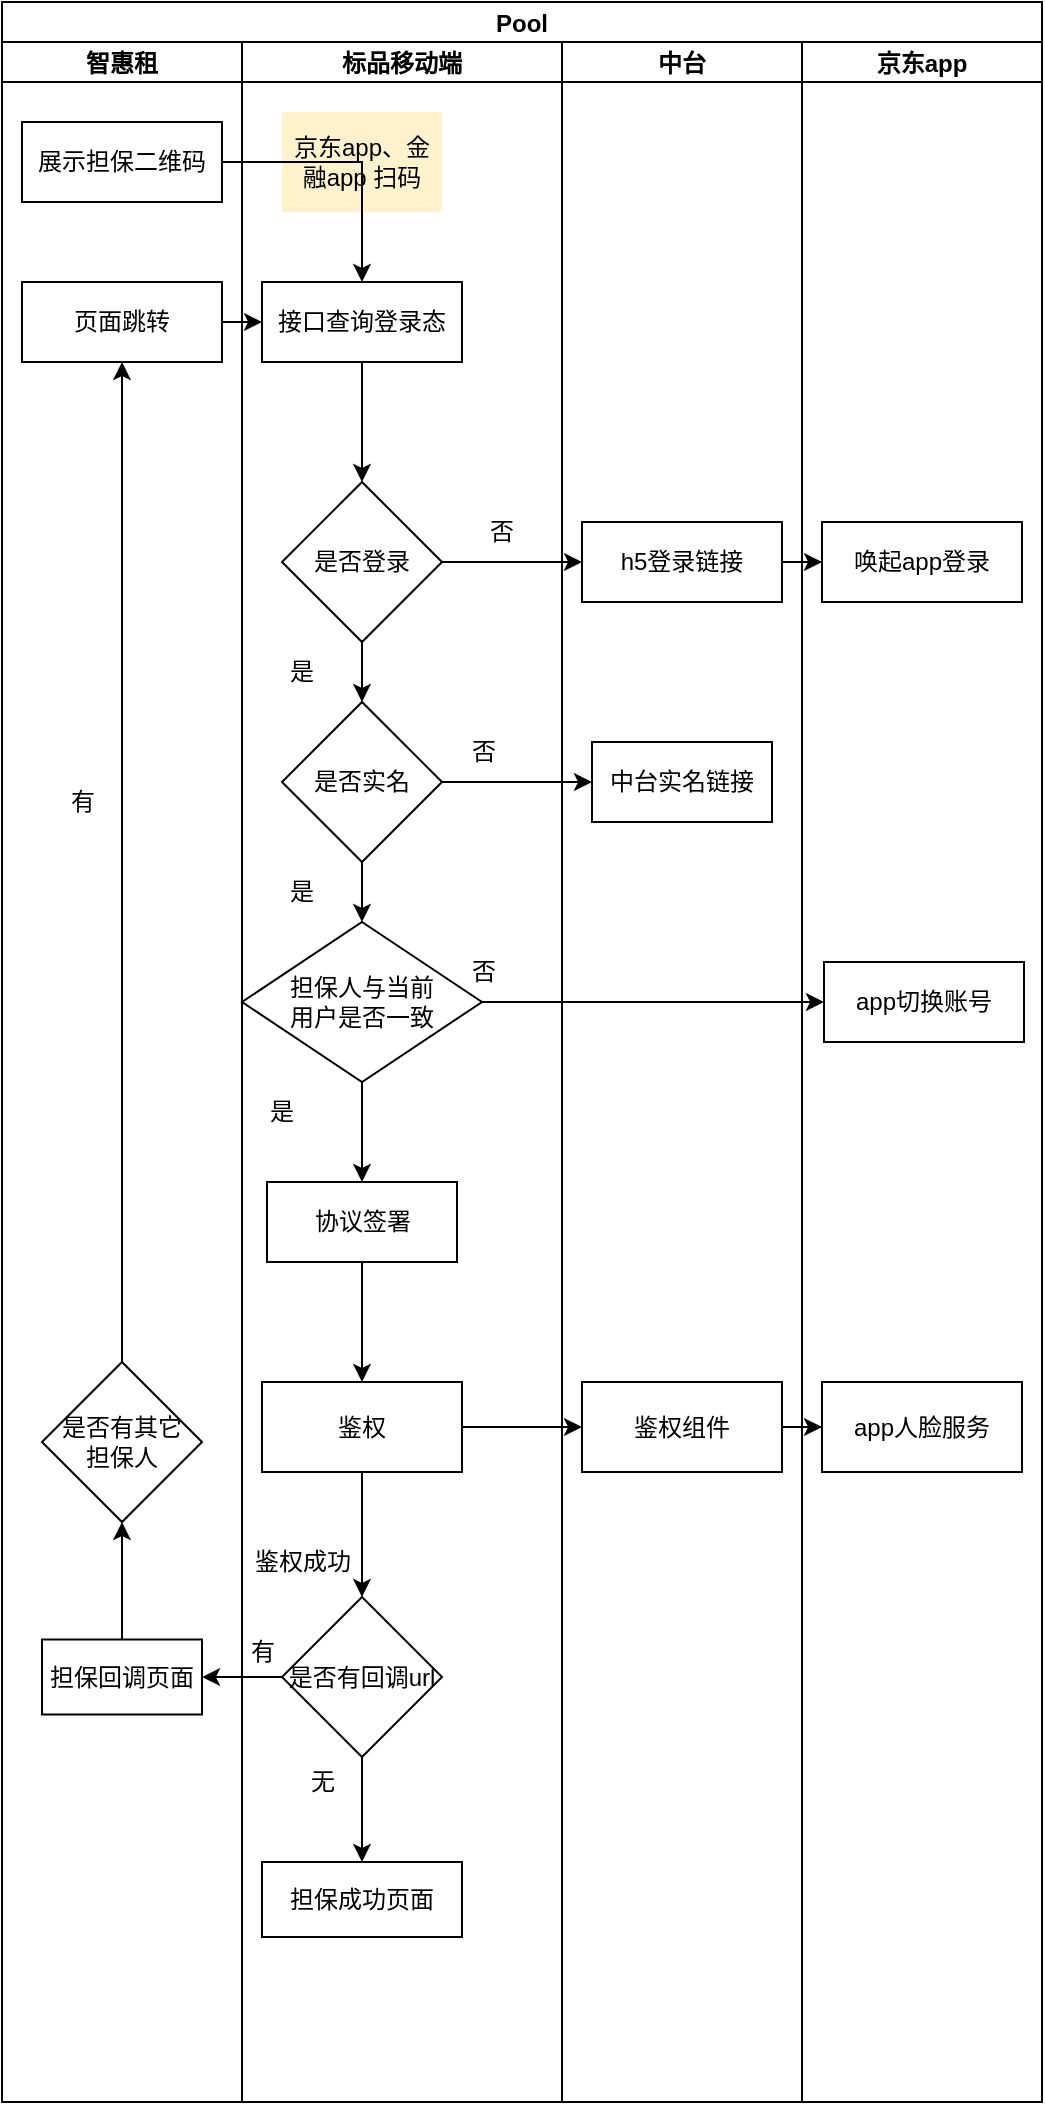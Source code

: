 <mxfile version="20.2.5" type="github">
  <diagram id="cPVhBnP5LHgAFUG7oPZ6" name="第 1 页">
    <mxGraphModel dx="1178" dy="769" grid="1" gridSize="10" guides="1" tooltips="1" connect="1" arrows="1" fold="1" page="1" pageScale="1" pageWidth="827" pageHeight="1169" math="0" shadow="0">
      <root>
        <mxCell id="0" />
        <mxCell id="1" parent="0" />
        <mxCell id="ZduUOEguYwG-LgPa66Ty-1" value="Pool" style="swimlane;childLayout=stackLayout;resizeParent=1;resizeParentMax=0;startSize=20;" vertex="1" parent="1">
          <mxGeometry x="150" y="30" width="520" height="1050" as="geometry" />
        </mxCell>
        <mxCell id="ZduUOEguYwG-LgPa66Ty-2" value="智惠租" style="swimlane;startSize=20;" vertex="1" parent="ZduUOEguYwG-LgPa66Ty-1">
          <mxGeometry y="20" width="120" height="1030" as="geometry" />
        </mxCell>
        <mxCell id="ZduUOEguYwG-LgPa66Ty-6" value="展示担保二维码" style="rounded=0;whiteSpace=wrap;html=1;" vertex="1" parent="ZduUOEguYwG-LgPa66Ty-2">
          <mxGeometry x="10" y="40" width="100" height="40" as="geometry" />
        </mxCell>
        <mxCell id="ZduUOEguYwG-LgPa66Ty-9" value="页面跳转" style="rounded=0;whiteSpace=wrap;html=1;" vertex="1" parent="ZduUOEguYwG-LgPa66Ty-2">
          <mxGeometry x="10" y="120" width="100" height="40" as="geometry" />
        </mxCell>
        <mxCell id="ZduUOEguYwG-LgPa66Ty-55" value="担保回调页面" style="whiteSpace=wrap;html=1;rounded=0;" vertex="1" parent="ZduUOEguYwG-LgPa66Ty-2">
          <mxGeometry x="20" y="798.75" width="80" height="37.5" as="geometry" />
        </mxCell>
        <mxCell id="ZduUOEguYwG-LgPa66Ty-3" value="标品移动端" style="swimlane;startSize=20;" vertex="1" parent="ZduUOEguYwG-LgPa66Ty-1">
          <mxGeometry x="120" y="20" width="160" height="1030" as="geometry" />
        </mxCell>
        <mxCell id="ZduUOEguYwG-LgPa66Ty-7" value="接口查询登录态" style="rounded=0;whiteSpace=wrap;html=1;" vertex="1" parent="ZduUOEguYwG-LgPa66Ty-3">
          <mxGeometry x="10" y="120" width="100" height="40" as="geometry" />
        </mxCell>
        <mxCell id="ZduUOEguYwG-LgPa66Ty-10" value="京东app、金融app 扫码" style="text;html=1;align=center;verticalAlign=middle;whiteSpace=wrap;rounded=0;fillColor=#fff2cc;strokeColor=none;" vertex="1" parent="ZduUOEguYwG-LgPa66Ty-3">
          <mxGeometry x="20" y="35" width="80" height="50" as="geometry" />
        </mxCell>
        <mxCell id="ZduUOEguYwG-LgPa66Ty-20" value="是否实名" style="rhombus;whiteSpace=wrap;html=1;rounded=0;" vertex="1" parent="ZduUOEguYwG-LgPa66Ty-3">
          <mxGeometry x="20" y="330" width="80" height="80" as="geometry" />
        </mxCell>
        <mxCell id="ZduUOEguYwG-LgPa66Ty-25" value="" style="edgeStyle=orthogonalEdgeStyle;rounded=0;orthogonalLoop=1;jettySize=auto;html=1;entryX=0.5;entryY=0;entryDx=0;entryDy=0;" edge="1" parent="ZduUOEguYwG-LgPa66Ty-3" source="ZduUOEguYwG-LgPa66Ty-20" target="ZduUOEguYwG-LgPa66Ty-26">
          <mxGeometry relative="1" as="geometry">
            <mxPoint x="60" y="450" as="targetPoint" />
          </mxGeometry>
        </mxCell>
        <mxCell id="ZduUOEguYwG-LgPa66Ty-26" value="担保人与当前&lt;br&gt;用户是否一致" style="rhombus;whiteSpace=wrap;html=1;rounded=0;" vertex="1" parent="ZduUOEguYwG-LgPa66Ty-3">
          <mxGeometry y="440" width="120" height="80" as="geometry" />
        </mxCell>
        <mxCell id="ZduUOEguYwG-LgPa66Ty-32" value="否" style="text;html=1;strokeColor=none;fillColor=none;align=center;verticalAlign=middle;whiteSpace=wrap;rounded=0;" vertex="1" parent="ZduUOEguYwG-LgPa66Ty-3">
          <mxGeometry x="91" y="450" width="60" height="30" as="geometry" />
        </mxCell>
        <mxCell id="ZduUOEguYwG-LgPa66Ty-33" value="否" style="text;html=1;strokeColor=none;fillColor=none;align=center;verticalAlign=middle;whiteSpace=wrap;rounded=0;" vertex="1" parent="ZduUOEguYwG-LgPa66Ty-3">
          <mxGeometry x="91" y="340" width="60" height="30" as="geometry" />
        </mxCell>
        <mxCell id="ZduUOEguYwG-LgPa66Ty-34" value="否" style="text;html=1;strokeColor=none;fillColor=none;align=center;verticalAlign=middle;whiteSpace=wrap;rounded=0;" vertex="1" parent="ZduUOEguYwG-LgPa66Ty-3">
          <mxGeometry x="100" y="230" width="60" height="30" as="geometry" />
        </mxCell>
        <mxCell id="ZduUOEguYwG-LgPa66Ty-35" value="是" style="text;html=1;strokeColor=none;fillColor=none;align=center;verticalAlign=middle;whiteSpace=wrap;rounded=0;" vertex="1" parent="ZduUOEguYwG-LgPa66Ty-3">
          <mxGeometry y="300" width="60" height="30" as="geometry" />
        </mxCell>
        <mxCell id="ZduUOEguYwG-LgPa66Ty-36" value="是" style="text;html=1;strokeColor=none;fillColor=none;align=center;verticalAlign=middle;whiteSpace=wrap;rounded=0;" vertex="1" parent="ZduUOEguYwG-LgPa66Ty-3">
          <mxGeometry y="410" width="60" height="30" as="geometry" />
        </mxCell>
        <mxCell id="ZduUOEguYwG-LgPa66Ty-37" value="鉴权" style="whiteSpace=wrap;html=1;rounded=0;" vertex="1" parent="ZduUOEguYwG-LgPa66Ty-3">
          <mxGeometry x="10" y="670" width="100" height="45" as="geometry" />
        </mxCell>
        <mxCell id="ZduUOEguYwG-LgPa66Ty-39" value="是" style="text;html=1;strokeColor=none;fillColor=none;align=center;verticalAlign=middle;whiteSpace=wrap;rounded=0;" vertex="1" parent="ZduUOEguYwG-LgPa66Ty-3">
          <mxGeometry x="-10" y="520" width="60" height="30" as="geometry" />
        </mxCell>
        <mxCell id="ZduUOEguYwG-LgPa66Ty-46" style="edgeStyle=orthogonalEdgeStyle;rounded=0;orthogonalLoop=1;jettySize=auto;html=1;exitX=0.5;exitY=1;exitDx=0;exitDy=0;" edge="1" parent="ZduUOEguYwG-LgPa66Ty-3" source="ZduUOEguYwG-LgPa66Ty-44" target="ZduUOEguYwG-LgPa66Ty-37">
          <mxGeometry relative="1" as="geometry" />
        </mxCell>
        <mxCell id="ZduUOEguYwG-LgPa66Ty-44" value="协议签署" style="whiteSpace=wrap;html=1;rounded=0;" vertex="1" parent="ZduUOEguYwG-LgPa66Ty-3">
          <mxGeometry x="12.5" y="570" width="95" height="40" as="geometry" />
        </mxCell>
        <mxCell id="ZduUOEguYwG-LgPa66Ty-45" value="" style="edgeStyle=orthogonalEdgeStyle;rounded=0;orthogonalLoop=1;jettySize=auto;html=1;" edge="1" parent="ZduUOEguYwG-LgPa66Ty-3" source="ZduUOEguYwG-LgPa66Ty-26" target="ZduUOEguYwG-LgPa66Ty-44">
          <mxGeometry relative="1" as="geometry" />
        </mxCell>
        <mxCell id="ZduUOEguYwG-LgPa66Ty-52" value="担保成功页面" style="whiteSpace=wrap;html=1;rounded=0;" vertex="1" parent="ZduUOEguYwG-LgPa66Ty-3">
          <mxGeometry x="10" y="910" width="100" height="37.5" as="geometry" />
        </mxCell>
        <mxCell id="ZduUOEguYwG-LgPa66Ty-57" value="有" style="text;html=1;align=center;verticalAlign=middle;resizable=0;points=[];autosize=1;strokeColor=none;fillColor=none;" vertex="1" parent="ZduUOEguYwG-LgPa66Ty-3">
          <mxGeometry x="-10" y="790" width="40" height="30" as="geometry" />
        </mxCell>
        <mxCell id="ZduUOEguYwG-LgPa66Ty-4" value="中台" style="swimlane;startSize=20;" vertex="1" parent="ZduUOEguYwG-LgPa66Ty-1">
          <mxGeometry x="280" y="20" width="120" height="1030" as="geometry" />
        </mxCell>
        <mxCell id="ZduUOEguYwG-LgPa66Ty-14" value="h5登录链接" style="whiteSpace=wrap;html=1;rounded=0;" vertex="1" parent="ZduUOEguYwG-LgPa66Ty-4">
          <mxGeometry x="10" y="240" width="100" height="40" as="geometry" />
        </mxCell>
        <mxCell id="ZduUOEguYwG-LgPa66Ty-22" value="中台实名链接" style="whiteSpace=wrap;html=1;rounded=0;" vertex="1" parent="ZduUOEguYwG-LgPa66Ty-4">
          <mxGeometry x="15" y="350" width="90" height="40" as="geometry" />
        </mxCell>
        <mxCell id="ZduUOEguYwG-LgPa66Ty-40" value="鉴权组件" style="whiteSpace=wrap;html=1;rounded=0;" vertex="1" parent="ZduUOEguYwG-LgPa66Ty-4">
          <mxGeometry x="10" y="670" width="100" height="45" as="geometry" />
        </mxCell>
        <mxCell id="ZduUOEguYwG-LgPa66Ty-5" value="京东app" style="swimlane;startSize=20;" vertex="1" parent="ZduUOEguYwG-LgPa66Ty-1">
          <mxGeometry x="400" y="20" width="120" height="1030" as="geometry" />
        </mxCell>
        <mxCell id="ZduUOEguYwG-LgPa66Ty-16" value="唤起app登录" style="whiteSpace=wrap;html=1;rounded=0;" vertex="1" parent="ZduUOEguYwG-LgPa66Ty-5">
          <mxGeometry x="10" y="240" width="100" height="40" as="geometry" />
        </mxCell>
        <mxCell id="ZduUOEguYwG-LgPa66Ty-30" value="app切换账号" style="whiteSpace=wrap;html=1;rounded=0;" vertex="1" parent="ZduUOEguYwG-LgPa66Ty-5">
          <mxGeometry x="11" y="460" width="100" height="40" as="geometry" />
        </mxCell>
        <mxCell id="ZduUOEguYwG-LgPa66Ty-42" value="app人脸服务" style="whiteSpace=wrap;html=1;rounded=0;" vertex="1" parent="ZduUOEguYwG-LgPa66Ty-5">
          <mxGeometry x="10" y="670" width="100" height="45" as="geometry" />
        </mxCell>
        <mxCell id="ZduUOEguYwG-LgPa66Ty-8" value="" style="edgeStyle=orthogonalEdgeStyle;rounded=0;orthogonalLoop=1;jettySize=auto;html=1;" edge="1" parent="ZduUOEguYwG-LgPa66Ty-1" source="ZduUOEguYwG-LgPa66Ty-6" target="ZduUOEguYwG-LgPa66Ty-7">
          <mxGeometry relative="1" as="geometry" />
        </mxCell>
        <mxCell id="ZduUOEguYwG-LgPa66Ty-11" style="edgeStyle=orthogonalEdgeStyle;rounded=0;orthogonalLoop=1;jettySize=auto;html=1;exitX=1;exitY=0.5;exitDx=0;exitDy=0;entryX=0;entryY=0.5;entryDx=0;entryDy=0;" edge="1" parent="ZduUOEguYwG-LgPa66Ty-1" source="ZduUOEguYwG-LgPa66Ty-9" target="ZduUOEguYwG-LgPa66Ty-7">
          <mxGeometry relative="1" as="geometry" />
        </mxCell>
        <mxCell id="ZduUOEguYwG-LgPa66Ty-17" value="" style="edgeStyle=orthogonalEdgeStyle;rounded=0;orthogonalLoop=1;jettySize=auto;html=1;" edge="1" parent="ZduUOEguYwG-LgPa66Ty-1" source="ZduUOEguYwG-LgPa66Ty-14" target="ZduUOEguYwG-LgPa66Ty-16">
          <mxGeometry relative="1" as="geometry" />
        </mxCell>
        <mxCell id="ZduUOEguYwG-LgPa66Ty-23" value="" style="edgeStyle=orthogonalEdgeStyle;rounded=0;orthogonalLoop=1;jettySize=auto;html=1;" edge="1" parent="ZduUOEguYwG-LgPa66Ty-1" source="ZduUOEguYwG-LgPa66Ty-20" target="ZduUOEguYwG-LgPa66Ty-22">
          <mxGeometry relative="1" as="geometry" />
        </mxCell>
        <mxCell id="ZduUOEguYwG-LgPa66Ty-31" value="" style="edgeStyle=orthogonalEdgeStyle;rounded=0;orthogonalLoop=1;jettySize=auto;html=1;" edge="1" parent="ZduUOEguYwG-LgPa66Ty-1" source="ZduUOEguYwG-LgPa66Ty-26" target="ZduUOEguYwG-LgPa66Ty-30">
          <mxGeometry relative="1" as="geometry" />
        </mxCell>
        <mxCell id="ZduUOEguYwG-LgPa66Ty-41" value="" style="edgeStyle=orthogonalEdgeStyle;rounded=0;orthogonalLoop=1;jettySize=auto;html=1;" edge="1" parent="ZduUOEguYwG-LgPa66Ty-1" source="ZduUOEguYwG-LgPa66Ty-37" target="ZduUOEguYwG-LgPa66Ty-40">
          <mxGeometry relative="1" as="geometry" />
        </mxCell>
        <mxCell id="ZduUOEguYwG-LgPa66Ty-43" value="" style="edgeStyle=orthogonalEdgeStyle;rounded=0;orthogonalLoop=1;jettySize=auto;html=1;" edge="1" parent="ZduUOEguYwG-LgPa66Ty-1" source="ZduUOEguYwG-LgPa66Ty-40" target="ZduUOEguYwG-LgPa66Ty-42">
          <mxGeometry relative="1" as="geometry" />
        </mxCell>
        <mxCell id="ZduUOEguYwG-LgPa66Ty-15" value="" style="edgeStyle=orthogonalEdgeStyle;rounded=0;orthogonalLoop=1;jettySize=auto;html=1;" edge="1" parent="1" source="ZduUOEguYwG-LgPa66Ty-12" target="ZduUOEguYwG-LgPa66Ty-14">
          <mxGeometry relative="1" as="geometry" />
        </mxCell>
        <mxCell id="ZduUOEguYwG-LgPa66Ty-21" value="" style="edgeStyle=orthogonalEdgeStyle;rounded=0;orthogonalLoop=1;jettySize=auto;html=1;" edge="1" parent="1" source="ZduUOEguYwG-LgPa66Ty-12" target="ZduUOEguYwG-LgPa66Ty-20">
          <mxGeometry relative="1" as="geometry" />
        </mxCell>
        <mxCell id="ZduUOEguYwG-LgPa66Ty-12" value="是否登录" style="rhombus;whiteSpace=wrap;html=1;rounded=0;" vertex="1" parent="1">
          <mxGeometry x="290" y="270" width="80" height="80" as="geometry" />
        </mxCell>
        <mxCell id="ZduUOEguYwG-LgPa66Ty-13" value="" style="edgeStyle=orthogonalEdgeStyle;rounded=0;orthogonalLoop=1;jettySize=auto;html=1;" edge="1" parent="1" source="ZduUOEguYwG-LgPa66Ty-7" target="ZduUOEguYwG-LgPa66Ty-12">
          <mxGeometry relative="1" as="geometry" />
        </mxCell>
        <mxCell id="ZduUOEguYwG-LgPa66Ty-53" value="" style="edgeStyle=orthogonalEdgeStyle;rounded=0;orthogonalLoop=1;jettySize=auto;html=1;" edge="1" parent="1" source="ZduUOEguYwG-LgPa66Ty-49" target="ZduUOEguYwG-LgPa66Ty-52">
          <mxGeometry relative="1" as="geometry" />
        </mxCell>
        <mxCell id="ZduUOEguYwG-LgPa66Ty-56" value="" style="edgeStyle=orthogonalEdgeStyle;rounded=0;orthogonalLoop=1;jettySize=auto;html=1;" edge="1" parent="1" source="ZduUOEguYwG-LgPa66Ty-49" target="ZduUOEguYwG-LgPa66Ty-55">
          <mxGeometry relative="1" as="geometry" />
        </mxCell>
        <mxCell id="ZduUOEguYwG-LgPa66Ty-49" value="是否有回调url" style="rhombus;whiteSpace=wrap;html=1;rounded=0;" vertex="1" parent="1">
          <mxGeometry x="290" y="827.5" width="80" height="80" as="geometry" />
        </mxCell>
        <mxCell id="ZduUOEguYwG-LgPa66Ty-50" value="" style="edgeStyle=orthogonalEdgeStyle;rounded=0;orthogonalLoop=1;jettySize=auto;html=1;" edge="1" parent="1" source="ZduUOEguYwG-LgPa66Ty-37" target="ZduUOEguYwG-LgPa66Ty-49">
          <mxGeometry relative="1" as="geometry" />
        </mxCell>
        <mxCell id="ZduUOEguYwG-LgPa66Ty-51" value="鉴权成功" style="text;html=1;align=center;verticalAlign=middle;resizable=0;points=[];autosize=1;strokeColor=none;fillColor=none;" vertex="1" parent="1">
          <mxGeometry x="265" y="795" width="70" height="30" as="geometry" />
        </mxCell>
        <mxCell id="ZduUOEguYwG-LgPa66Ty-54" value="无" style="text;html=1;align=center;verticalAlign=middle;resizable=0;points=[];autosize=1;strokeColor=none;fillColor=none;" vertex="1" parent="1">
          <mxGeometry x="290" y="905" width="40" height="30" as="geometry" />
        </mxCell>
        <mxCell id="ZduUOEguYwG-LgPa66Ty-60" style="edgeStyle=orthogonalEdgeStyle;rounded=0;orthogonalLoop=1;jettySize=auto;html=1;exitX=0.5;exitY=0;exitDx=0;exitDy=0;entryX=0.5;entryY=1;entryDx=0;entryDy=0;" edge="1" parent="1" source="ZduUOEguYwG-LgPa66Ty-58" target="ZduUOEguYwG-LgPa66Ty-9">
          <mxGeometry relative="1" as="geometry" />
        </mxCell>
        <mxCell id="ZduUOEguYwG-LgPa66Ty-58" value="是否有其它&lt;br&gt;担保人" style="rhombus;whiteSpace=wrap;html=1;rounded=0;" vertex="1" parent="1">
          <mxGeometry x="170" y="710" width="80" height="80" as="geometry" />
        </mxCell>
        <mxCell id="ZduUOEguYwG-LgPa66Ty-59" value="" style="edgeStyle=orthogonalEdgeStyle;rounded=0;orthogonalLoop=1;jettySize=auto;html=1;" edge="1" parent="1" source="ZduUOEguYwG-LgPa66Ty-55" target="ZduUOEguYwG-LgPa66Ty-58">
          <mxGeometry relative="1" as="geometry" />
        </mxCell>
        <mxCell id="ZduUOEguYwG-LgPa66Ty-61" value="有" style="text;html=1;align=center;verticalAlign=middle;resizable=0;points=[];autosize=1;strokeColor=none;fillColor=none;" vertex="1" parent="1">
          <mxGeometry x="170" y="415" width="40" height="30" as="geometry" />
        </mxCell>
      </root>
    </mxGraphModel>
  </diagram>
</mxfile>
